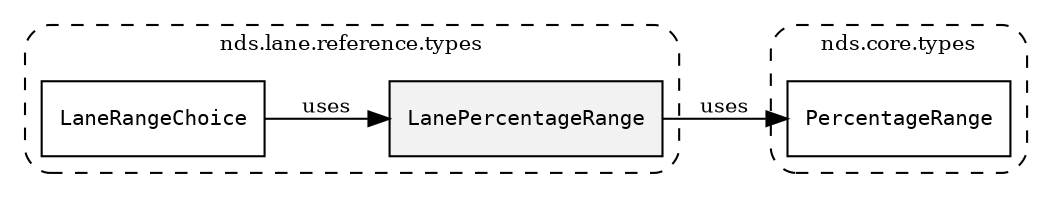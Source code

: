 /**
 * This dot file creates symbol collaboration diagram for LanePercentageRange.
 */
digraph ZSERIO
{
    node [shape=box, fontsize=10];
    rankdir="LR";
    fontsize=10;
    tooltip="LanePercentageRange collaboration diagram";

    subgraph "cluster_nds.lane.reference.types"
    {
        style="dashed, rounded";
        label="nds.lane.reference.types";
        tooltip="Package nds.lane.reference.types";
        href="../../../content/packages/nds.lane.reference.types.html#Package-nds-lane-reference-types";
        target="_parent";

        "LanePercentageRange" [style="filled", fillcolor="#0000000D", target="_parent", label=<<font face="monospace"><table align="center" border="0" cellspacing="0" cellpadding="0"><tr><td href="../../../content/packages/nds.lane.reference.types.html#Subtype-LanePercentageRange" title="Subtype defined in nds.lane.reference.types">LanePercentageRange</td></tr></table></font>>];
        "LaneRangeChoice" [target="_parent", label=<<font face="monospace"><table align="center" border="0" cellspacing="0" cellpadding="0"><tr><td href="../../../content/packages/nds.lane.reference.types.html#Choice-LaneRangeChoice" title="Choice defined in nds.lane.reference.types">LaneRangeChoice</td></tr></table></font>>];
    }

    subgraph "cluster_nds.core.types"
    {
        style="dashed, rounded";
        label="nds.core.types";
        tooltip="Package nds.core.types";
        href="../../../content/packages/nds.core.types.html#Package-nds-core-types";
        target="_parent";

        "PercentageRange" [target="_parent", label=<<font face="monospace"><table align="center" border="0" cellspacing="0" cellpadding="0"><tr><td href="../../../content/packages/nds.core.types.html#Structure-PercentageRange" title="Structure defined in nds.core.types">PercentageRange</td></tr></table></font>>];
    }

    "LanePercentageRange" -> "PercentageRange" [label="uses", fontsize=10];
    "LaneRangeChoice" -> "LanePercentageRange" [label="uses", fontsize=10];
}
